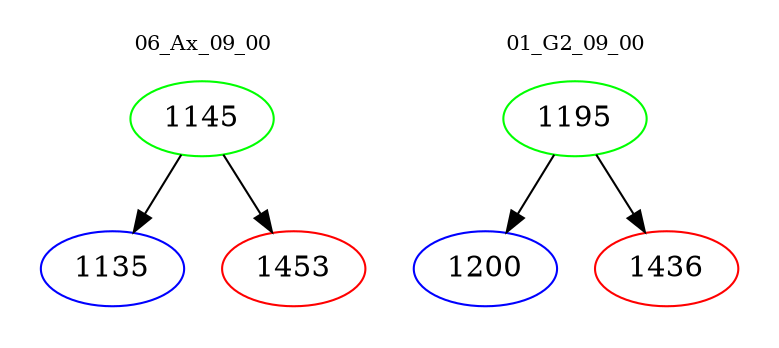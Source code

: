 digraph{
subgraph cluster_0 {
color = white
label = "06_Ax_09_00";
fontsize=10;
T0_1145 [label="1145", color="green"]
T0_1145 -> T0_1135 [color="black"]
T0_1135 [label="1135", color="blue"]
T0_1145 -> T0_1453 [color="black"]
T0_1453 [label="1453", color="red"]
}
subgraph cluster_1 {
color = white
label = "01_G2_09_00";
fontsize=10;
T1_1195 [label="1195", color="green"]
T1_1195 -> T1_1200 [color="black"]
T1_1200 [label="1200", color="blue"]
T1_1195 -> T1_1436 [color="black"]
T1_1436 [label="1436", color="red"]
}
}
